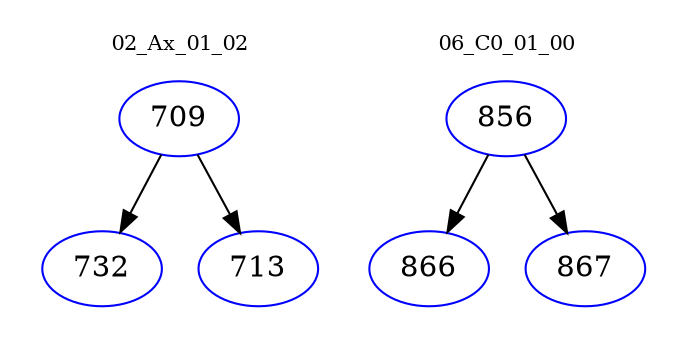 digraph{
subgraph cluster_0 {
color = white
label = "02_Ax_01_02";
fontsize=10;
T0_709 [label="709", color="blue"]
T0_709 -> T0_732 [color="black"]
T0_732 [label="732", color="blue"]
T0_709 -> T0_713 [color="black"]
T0_713 [label="713", color="blue"]
}
subgraph cluster_1 {
color = white
label = "06_C0_01_00";
fontsize=10;
T1_856 [label="856", color="blue"]
T1_856 -> T1_866 [color="black"]
T1_866 [label="866", color="blue"]
T1_856 -> T1_867 [color="black"]
T1_867 [label="867", color="blue"]
}
}
